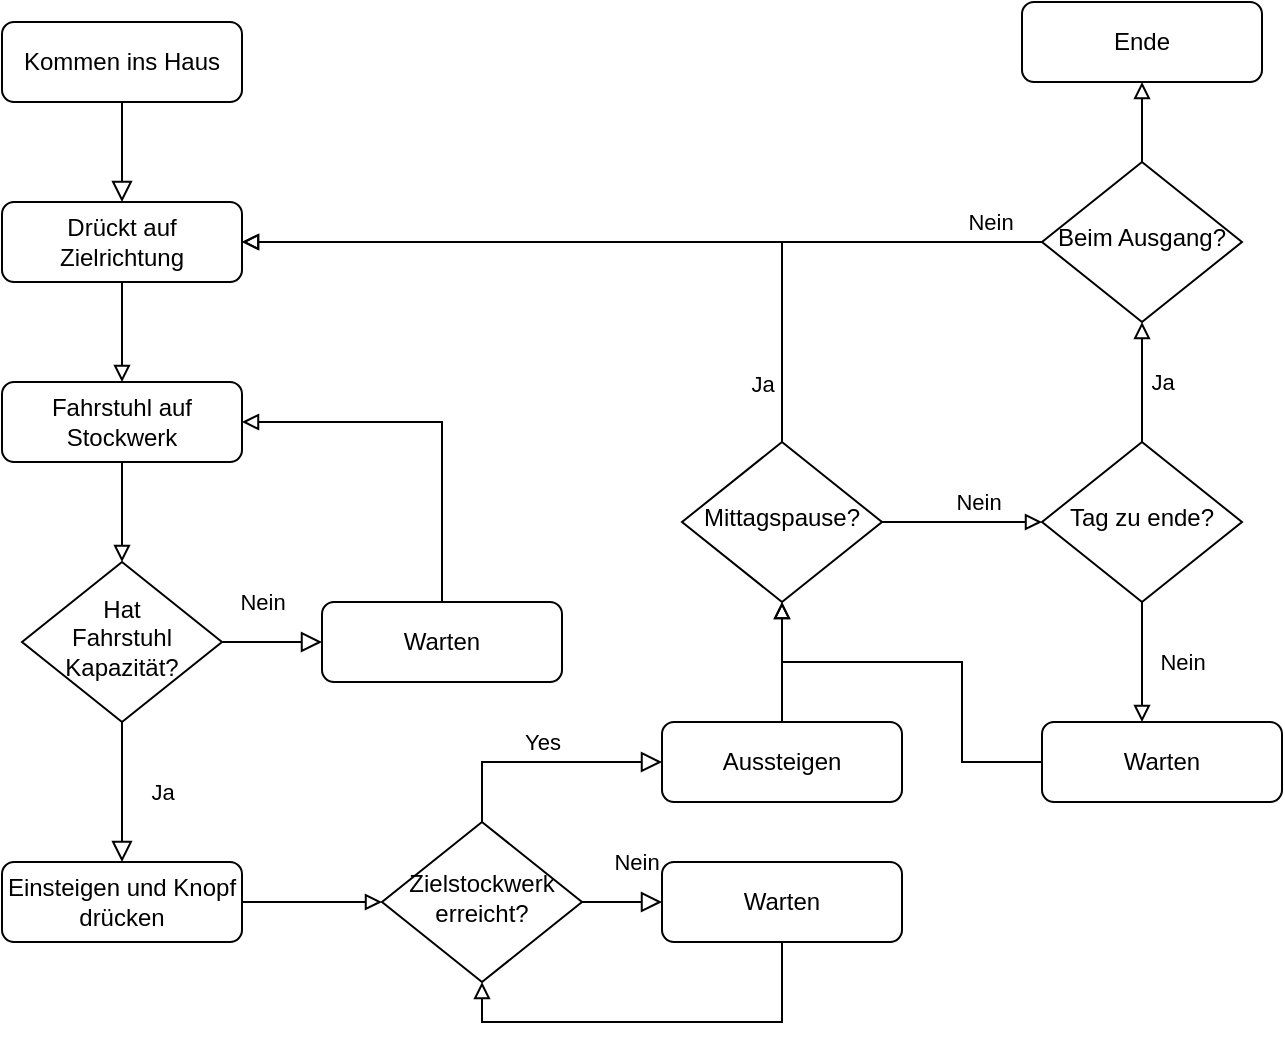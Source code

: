 <mxfile version="20.6.0" type="device"><diagram id="C5RBs43oDa-KdzZeNtuy" name="Page-1"><mxGraphModel dx="903" dy="469" grid="1" gridSize="10" guides="1" tooltips="1" connect="1" arrows="1" fold="1" page="1" pageScale="1" pageWidth="827" pageHeight="1169" math="0" shadow="0"><root><mxCell id="WIyWlLk6GJQsqaUBKTNV-0"/><mxCell id="WIyWlLk6GJQsqaUBKTNV-1" parent="WIyWlLk6GJQsqaUBKTNV-0"/><mxCell id="WIyWlLk6GJQsqaUBKTNV-2" value="" style="rounded=0;html=1;jettySize=auto;orthogonalLoop=1;fontSize=11;endArrow=block;endFill=0;endSize=8;strokeWidth=1;shadow=0;labelBackgroundColor=none;edgeStyle=orthogonalEdgeStyle;entryX=0.5;entryY=0;entryDx=0;entryDy=0;" parent="WIyWlLk6GJQsqaUBKTNV-1" source="WIyWlLk6GJQsqaUBKTNV-3" target="L8sgmEm783D394u6kYBC-0" edge="1"><mxGeometry relative="1" as="geometry"/></mxCell><mxCell id="WIyWlLk6GJQsqaUBKTNV-3" value="Kommen ins Haus" style="rounded=1;whiteSpace=wrap;html=1;fontSize=12;glass=0;strokeWidth=1;shadow=0;" parent="WIyWlLk6GJQsqaUBKTNV-1" vertex="1"><mxGeometry x="160" y="80" width="120" height="40" as="geometry"/></mxCell><mxCell id="WIyWlLk6GJQsqaUBKTNV-4" value="Ja" style="rounded=0;html=1;jettySize=auto;orthogonalLoop=1;fontSize=11;endArrow=block;endFill=0;endSize=8;strokeWidth=1;shadow=0;labelBackgroundColor=none;edgeStyle=orthogonalEdgeStyle;" parent="WIyWlLk6GJQsqaUBKTNV-1" source="WIyWlLk6GJQsqaUBKTNV-6" target="L8sgmEm783D394u6kYBC-5" edge="1"><mxGeometry y="20" relative="1" as="geometry"><mxPoint as="offset"/><mxPoint x="220" y="500" as="targetPoint"/></mxGeometry></mxCell><mxCell id="WIyWlLk6GJQsqaUBKTNV-5" value="Nein" style="edgeStyle=orthogonalEdgeStyle;rounded=0;html=1;jettySize=auto;orthogonalLoop=1;fontSize=11;endArrow=block;endFill=0;endSize=8;strokeWidth=1;shadow=0;labelBackgroundColor=none;" parent="WIyWlLk6GJQsqaUBKTNV-1" source="WIyWlLk6GJQsqaUBKTNV-6" target="WIyWlLk6GJQsqaUBKTNV-7" edge="1"><mxGeometry x="-0.2" y="20" relative="1" as="geometry"><mxPoint as="offset"/></mxGeometry></mxCell><mxCell id="WIyWlLk6GJQsqaUBKTNV-6" value="Hat &lt;br&gt;Fahrstuhl Kapazität?" style="rhombus;whiteSpace=wrap;html=1;shadow=0;fontFamily=Helvetica;fontSize=12;align=center;strokeWidth=1;spacing=6;spacingTop=-4;" parent="WIyWlLk6GJQsqaUBKTNV-1" vertex="1"><mxGeometry x="170" y="350" width="100" height="80" as="geometry"/></mxCell><mxCell id="L8sgmEm783D394u6kYBC-4" style="edgeStyle=orthogonalEdgeStyle;rounded=0;orthogonalLoop=1;jettySize=auto;html=1;entryX=1;entryY=0.5;entryDx=0;entryDy=0;endArrow=block;endFill=0;" edge="1" parent="WIyWlLk6GJQsqaUBKTNV-1" source="WIyWlLk6GJQsqaUBKTNV-7" target="L8sgmEm783D394u6kYBC-1"><mxGeometry relative="1" as="geometry"><Array as="points"><mxPoint x="380" y="280"/></Array></mxGeometry></mxCell><mxCell id="WIyWlLk6GJQsqaUBKTNV-7" value="Warten" style="rounded=1;whiteSpace=wrap;html=1;fontSize=12;glass=0;strokeWidth=1;shadow=0;" parent="WIyWlLk6GJQsqaUBKTNV-1" vertex="1"><mxGeometry x="320" y="370" width="120" height="40" as="geometry"/></mxCell><mxCell id="WIyWlLk6GJQsqaUBKTNV-8" value="Nein" style="rounded=0;html=1;jettySize=auto;orthogonalLoop=1;fontSize=11;endArrow=block;endFill=0;endSize=8;strokeWidth=1;shadow=0;labelBackgroundColor=none;edgeStyle=orthogonalEdgeStyle;" parent="WIyWlLk6GJQsqaUBKTNV-1" source="WIyWlLk6GJQsqaUBKTNV-10" target="WIyWlLk6GJQsqaUBKTNV-11" edge="1"><mxGeometry x="0.333" y="20" relative="1" as="geometry"><mxPoint as="offset"/></mxGeometry></mxCell><mxCell id="WIyWlLk6GJQsqaUBKTNV-9" value="Yes" style="edgeStyle=orthogonalEdgeStyle;rounded=0;html=1;jettySize=auto;orthogonalLoop=1;fontSize=11;endArrow=block;endFill=0;endSize=8;strokeWidth=1;shadow=0;labelBackgroundColor=none;" parent="WIyWlLk6GJQsqaUBKTNV-1" source="WIyWlLk6GJQsqaUBKTNV-10" target="WIyWlLk6GJQsqaUBKTNV-12" edge="1"><mxGeometry y="10" relative="1" as="geometry"><mxPoint as="offset"/><Array as="points"><mxPoint x="400" y="450"/></Array></mxGeometry></mxCell><mxCell id="WIyWlLk6GJQsqaUBKTNV-10" value="Zielstockwerk erreicht?" style="rhombus;whiteSpace=wrap;html=1;shadow=0;fontFamily=Helvetica;fontSize=12;align=center;strokeWidth=1;spacing=6;spacingTop=-4;" parent="WIyWlLk6GJQsqaUBKTNV-1" vertex="1"><mxGeometry x="350" y="480" width="100" height="80" as="geometry"/></mxCell><mxCell id="L8sgmEm783D394u6kYBC-7" style="edgeStyle=orthogonalEdgeStyle;rounded=0;orthogonalLoop=1;jettySize=auto;html=1;entryX=0.5;entryY=1;entryDx=0;entryDy=0;endArrow=block;endFill=0;" edge="1" parent="WIyWlLk6GJQsqaUBKTNV-1" source="WIyWlLk6GJQsqaUBKTNV-11" target="WIyWlLk6GJQsqaUBKTNV-10"><mxGeometry relative="1" as="geometry"><Array as="points"><mxPoint x="550" y="580"/><mxPoint x="400" y="580"/></Array></mxGeometry></mxCell><mxCell id="WIyWlLk6GJQsqaUBKTNV-11" value="Warten" style="rounded=1;whiteSpace=wrap;html=1;fontSize=12;glass=0;strokeWidth=1;shadow=0;" parent="WIyWlLk6GJQsqaUBKTNV-1" vertex="1"><mxGeometry x="490" y="500" width="120" height="40" as="geometry"/></mxCell><mxCell id="L8sgmEm783D394u6kYBC-9" style="edgeStyle=orthogonalEdgeStyle;rounded=0;orthogonalLoop=1;jettySize=auto;html=1;endArrow=block;endFill=0;" edge="1" parent="WIyWlLk6GJQsqaUBKTNV-1" source="WIyWlLk6GJQsqaUBKTNV-12" target="L8sgmEm783D394u6kYBC-10"><mxGeometry relative="1" as="geometry"><mxPoint x="550" y="320" as="targetPoint"/></mxGeometry></mxCell><mxCell id="WIyWlLk6GJQsqaUBKTNV-12" value="Aussteigen" style="rounded=1;whiteSpace=wrap;html=1;fontSize=12;glass=0;strokeWidth=1;shadow=0;" parent="WIyWlLk6GJQsqaUBKTNV-1" vertex="1"><mxGeometry x="490" y="430" width="120" height="40" as="geometry"/></mxCell><mxCell id="L8sgmEm783D394u6kYBC-2" style="edgeStyle=orthogonalEdgeStyle;rounded=0;orthogonalLoop=1;jettySize=auto;html=1;endArrow=block;endFill=0;" edge="1" parent="WIyWlLk6GJQsqaUBKTNV-1" source="L8sgmEm783D394u6kYBC-0" target="L8sgmEm783D394u6kYBC-1"><mxGeometry relative="1" as="geometry"/></mxCell><mxCell id="L8sgmEm783D394u6kYBC-0" value="Drückt auf Zielrichtung" style="rounded=1;whiteSpace=wrap;html=1;fontSize=12;glass=0;strokeWidth=1;shadow=0;" vertex="1" parent="WIyWlLk6GJQsqaUBKTNV-1"><mxGeometry x="160" y="170" width="120" height="40" as="geometry"/></mxCell><mxCell id="L8sgmEm783D394u6kYBC-3" style="edgeStyle=orthogonalEdgeStyle;rounded=0;orthogonalLoop=1;jettySize=auto;html=1;entryX=0.5;entryY=0;entryDx=0;entryDy=0;endArrow=block;endFill=0;" edge="1" parent="WIyWlLk6GJQsqaUBKTNV-1" source="L8sgmEm783D394u6kYBC-1" target="WIyWlLk6GJQsqaUBKTNV-6"><mxGeometry relative="1" as="geometry"/></mxCell><mxCell id="L8sgmEm783D394u6kYBC-1" value="Fahrstuhl auf Stockwerk" style="rounded=1;whiteSpace=wrap;html=1;fontSize=12;glass=0;strokeWidth=1;shadow=0;" vertex="1" parent="WIyWlLk6GJQsqaUBKTNV-1"><mxGeometry x="160" y="260" width="120" height="40" as="geometry"/></mxCell><mxCell id="L8sgmEm783D394u6kYBC-6" style="edgeStyle=orthogonalEdgeStyle;rounded=0;orthogonalLoop=1;jettySize=auto;html=1;entryX=0;entryY=0.5;entryDx=0;entryDy=0;endArrow=block;endFill=0;" edge="1" parent="WIyWlLk6GJQsqaUBKTNV-1" source="L8sgmEm783D394u6kYBC-5" target="WIyWlLk6GJQsqaUBKTNV-10"><mxGeometry relative="1" as="geometry"/></mxCell><mxCell id="L8sgmEm783D394u6kYBC-5" value="Einsteigen und Knopf drücken" style="rounded=1;whiteSpace=wrap;html=1;fontSize=12;glass=0;strokeWidth=1;shadow=0;" vertex="1" parent="WIyWlLk6GJQsqaUBKTNV-1"><mxGeometry x="160" y="500" width="120" height="40" as="geometry"/></mxCell><mxCell id="L8sgmEm783D394u6kYBC-11" style="edgeStyle=orthogonalEdgeStyle;rounded=0;orthogonalLoop=1;jettySize=auto;html=1;entryX=1;entryY=0.5;entryDx=0;entryDy=0;endArrow=block;endFill=0;" edge="1" parent="WIyWlLk6GJQsqaUBKTNV-1" source="L8sgmEm783D394u6kYBC-10" target="L8sgmEm783D394u6kYBC-0"><mxGeometry relative="1" as="geometry"><Array as="points"><mxPoint x="550" y="190"/></Array></mxGeometry></mxCell><mxCell id="L8sgmEm783D394u6kYBC-12" value="Ja" style="edgeLabel;html=1;align=center;verticalAlign=middle;resizable=0;points=[];" vertex="1" connectable="0" parent="L8sgmEm783D394u6kYBC-11"><mxGeometry x="-0.613" y="3" relative="1" as="geometry"><mxPoint x="-7" y="42" as="offset"/></mxGeometry></mxCell><mxCell id="L8sgmEm783D394u6kYBC-14" value="Nein" style="edgeStyle=orthogonalEdgeStyle;rounded=0;orthogonalLoop=1;jettySize=auto;html=1;endArrow=block;endFill=0;" edge="1" parent="WIyWlLk6GJQsqaUBKTNV-1" source="L8sgmEm783D394u6kYBC-10" target="L8sgmEm783D394u6kYBC-13"><mxGeometry x="0.2" y="10" relative="1" as="geometry"><mxPoint as="offset"/></mxGeometry></mxCell><mxCell id="L8sgmEm783D394u6kYBC-10" value="Mittagspause?" style="rhombus;whiteSpace=wrap;html=1;shadow=0;fontFamily=Helvetica;fontSize=12;align=center;strokeWidth=1;spacing=6;spacingTop=-4;" vertex="1" parent="WIyWlLk6GJQsqaUBKTNV-1"><mxGeometry x="500" y="290" width="100" height="80" as="geometry"/></mxCell><mxCell id="L8sgmEm783D394u6kYBC-18" value="Ja" style="edgeStyle=orthogonalEdgeStyle;rounded=0;orthogonalLoop=1;jettySize=auto;html=1;endArrow=block;endFill=0;" edge="1" parent="WIyWlLk6GJQsqaUBKTNV-1" source="L8sgmEm783D394u6kYBC-13" target="L8sgmEm783D394u6kYBC-17"><mxGeometry y="-10" relative="1" as="geometry"><mxPoint as="offset"/></mxGeometry></mxCell><mxCell id="L8sgmEm783D394u6kYBC-24" value="Nein" style="edgeStyle=orthogonalEdgeStyle;rounded=0;orthogonalLoop=1;jettySize=auto;html=1;endArrow=block;endFill=0;" edge="1" parent="WIyWlLk6GJQsqaUBKTNV-1" source="L8sgmEm783D394u6kYBC-13"><mxGeometry y="20" relative="1" as="geometry"><mxPoint x="730" y="430" as="targetPoint"/><mxPoint as="offset"/></mxGeometry></mxCell><mxCell id="L8sgmEm783D394u6kYBC-13" value="Tag zu ende?" style="rhombus;whiteSpace=wrap;html=1;shadow=0;fontFamily=Helvetica;fontSize=12;align=center;strokeWidth=1;spacing=6;spacingTop=-4;" vertex="1" parent="WIyWlLk6GJQsqaUBKTNV-1"><mxGeometry x="680" y="290" width="100" height="80" as="geometry"/></mxCell><mxCell id="L8sgmEm783D394u6kYBC-21" style="edgeStyle=orthogonalEdgeStyle;rounded=0;orthogonalLoop=1;jettySize=auto;html=1;endArrow=block;endFill=0;" edge="1" parent="WIyWlLk6GJQsqaUBKTNV-1" source="L8sgmEm783D394u6kYBC-17" target="L8sgmEm783D394u6kYBC-0"><mxGeometry relative="1" as="geometry"/></mxCell><mxCell id="L8sgmEm783D394u6kYBC-22" value="Nein" style="edgeLabel;html=1;align=center;verticalAlign=middle;resizable=0;points=[];" vertex="1" connectable="0" parent="L8sgmEm783D394u6kYBC-21"><mxGeometry x="-0.748" relative="1" as="geometry"><mxPoint x="24" y="-10" as="offset"/></mxGeometry></mxCell><mxCell id="L8sgmEm783D394u6kYBC-30" style="edgeStyle=orthogonalEdgeStyle;rounded=0;orthogonalLoop=1;jettySize=auto;html=1;entryX=0.5;entryY=1;entryDx=0;entryDy=0;endArrow=block;endFill=0;" edge="1" parent="WIyWlLk6GJQsqaUBKTNV-1" source="L8sgmEm783D394u6kYBC-17" target="L8sgmEm783D394u6kYBC-29"><mxGeometry relative="1" as="geometry"/></mxCell><mxCell id="L8sgmEm783D394u6kYBC-17" value="Beim Ausgang?" style="rhombus;whiteSpace=wrap;html=1;shadow=0;fontFamily=Helvetica;fontSize=12;align=center;strokeWidth=1;spacing=6;spacingTop=-4;" vertex="1" parent="WIyWlLk6GJQsqaUBKTNV-1"><mxGeometry x="680" y="150" width="100" height="80" as="geometry"/></mxCell><mxCell id="L8sgmEm783D394u6kYBC-26" style="edgeStyle=orthogonalEdgeStyle;rounded=0;orthogonalLoop=1;jettySize=auto;html=1;endArrow=block;endFill=0;" edge="1" parent="WIyWlLk6GJQsqaUBKTNV-1" source="L8sgmEm783D394u6kYBC-25" target="L8sgmEm783D394u6kYBC-10"><mxGeometry relative="1" as="geometry"><Array as="points"><mxPoint x="640" y="450"/><mxPoint x="640" y="400"/><mxPoint x="550" y="400"/></Array></mxGeometry></mxCell><mxCell id="L8sgmEm783D394u6kYBC-25" value="Warten" style="rounded=1;whiteSpace=wrap;html=1;fontSize=12;glass=0;strokeWidth=1;shadow=0;" vertex="1" parent="WIyWlLk6GJQsqaUBKTNV-1"><mxGeometry x="680" y="430" width="120" height="40" as="geometry"/></mxCell><mxCell id="L8sgmEm783D394u6kYBC-29" value="Ende" style="rounded=1;whiteSpace=wrap;html=1;fontSize=12;glass=0;strokeWidth=1;shadow=0;" vertex="1" parent="WIyWlLk6GJQsqaUBKTNV-1"><mxGeometry x="670" y="70" width="120" height="40" as="geometry"/></mxCell></root></mxGraphModel></diagram></mxfile>